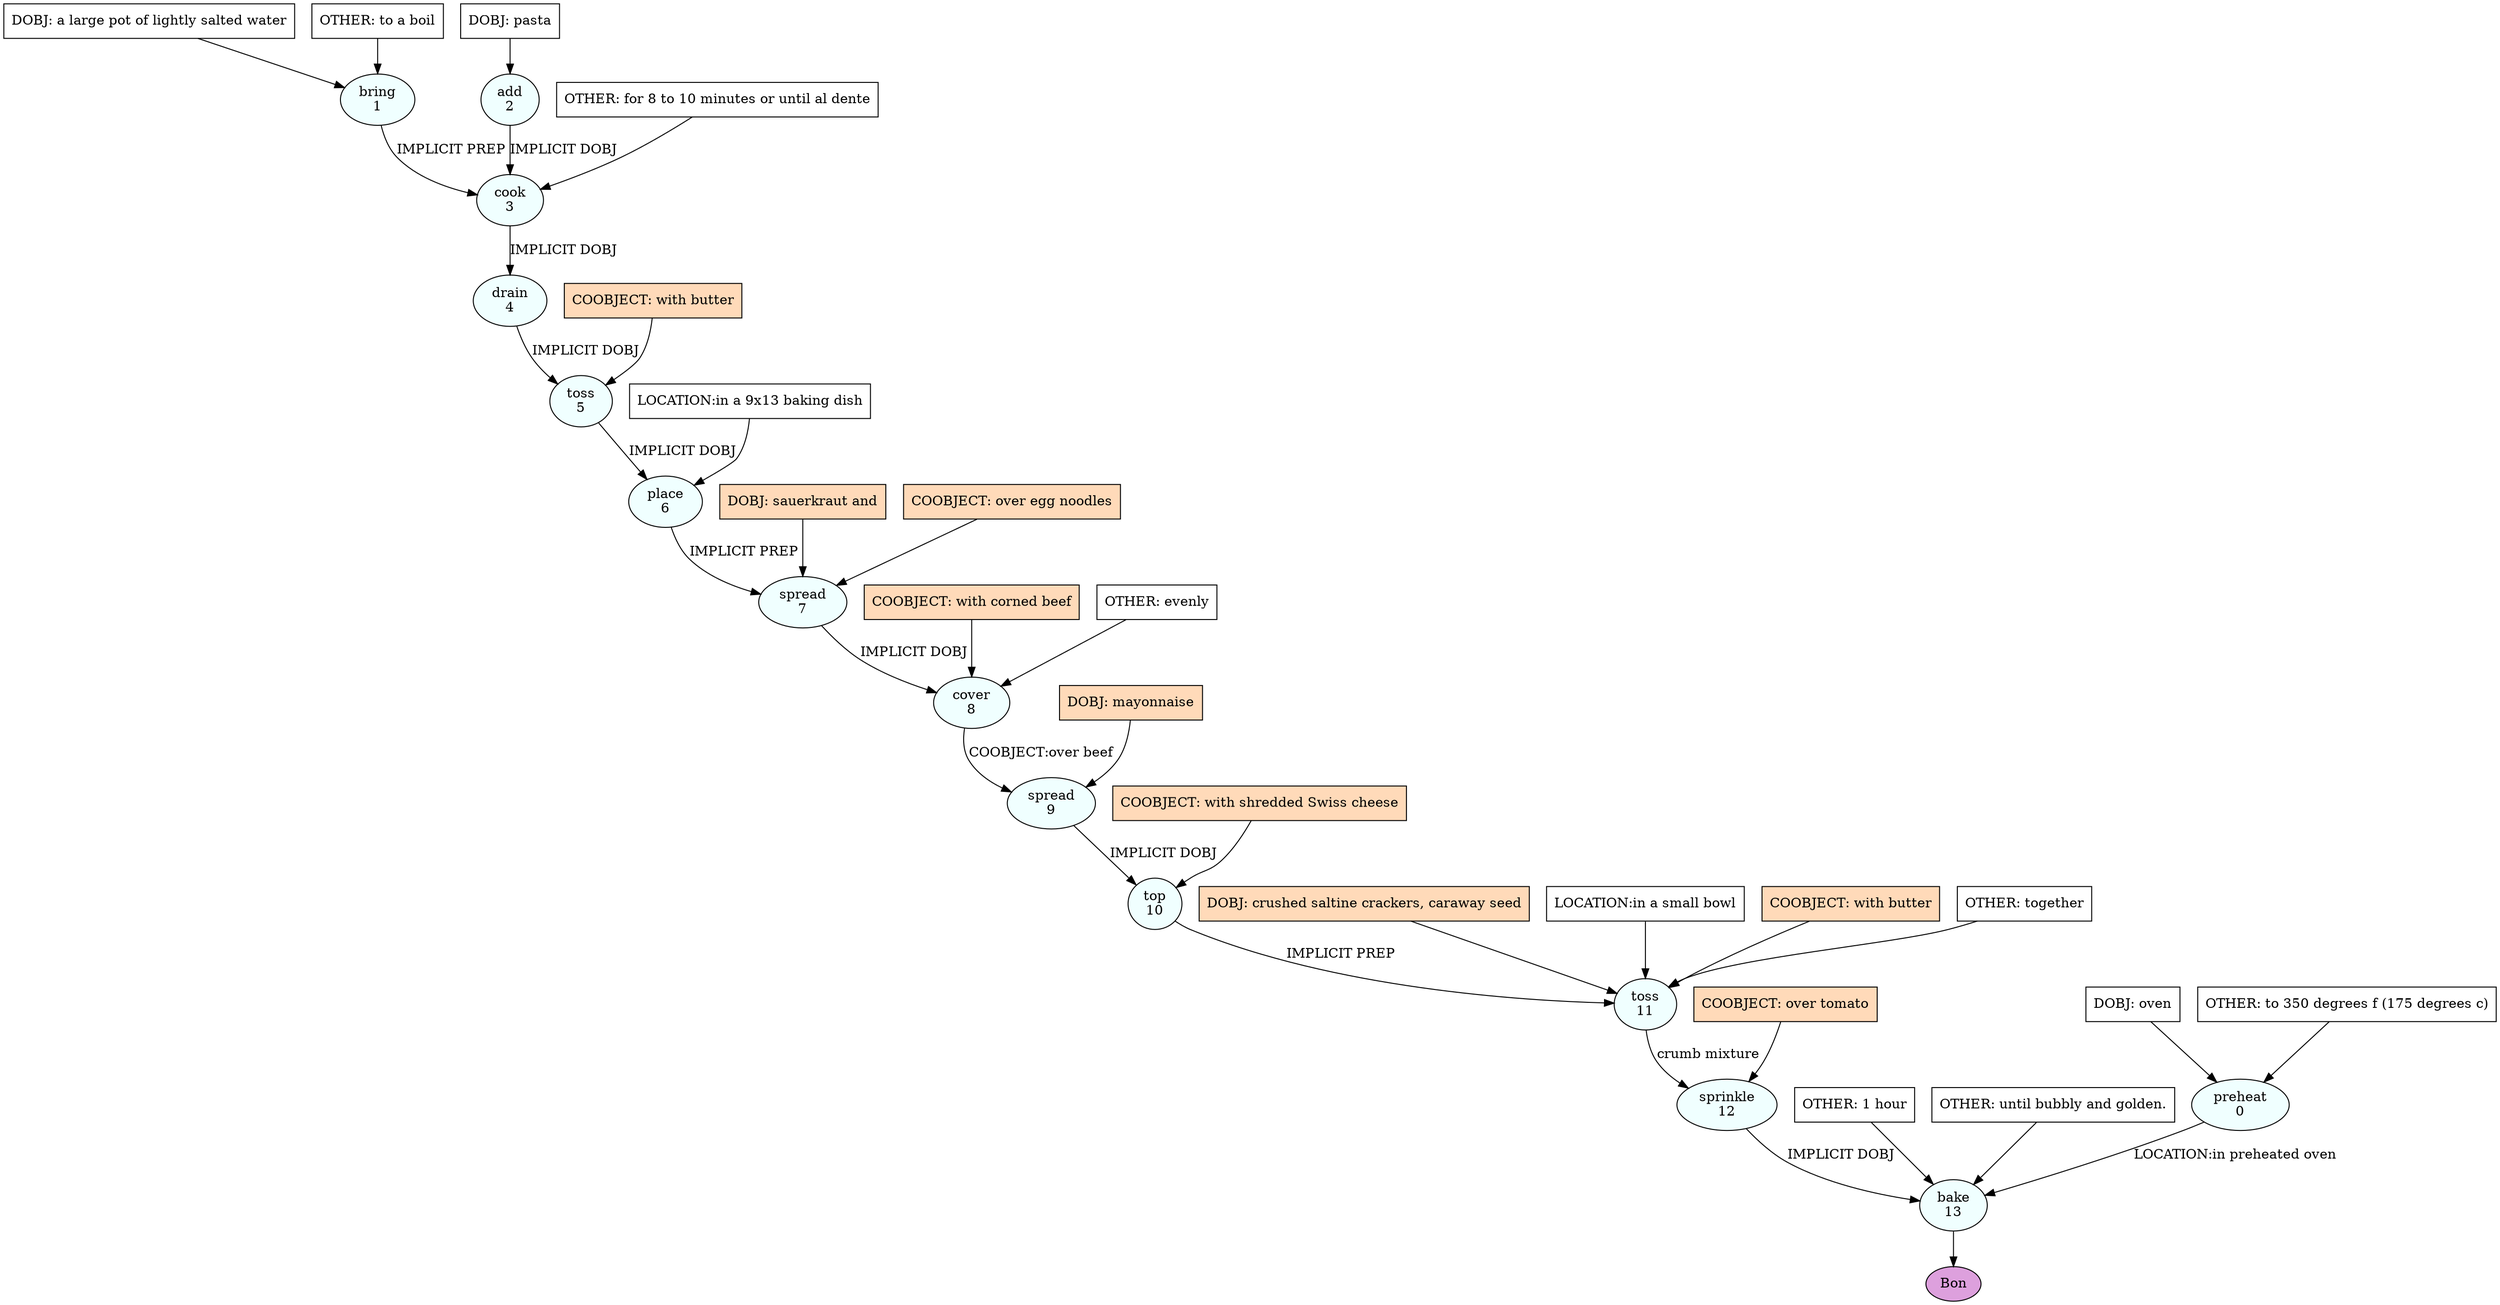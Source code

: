 digraph recipe {
E0[label="preheat
0", shape=oval, style=filled, fillcolor=azure]
E1[label="bring
1", shape=oval, style=filled, fillcolor=azure]
E2[label="add
2", shape=oval, style=filled, fillcolor=azure]
E3[label="cook
3", shape=oval, style=filled, fillcolor=azure]
E4[label="drain
4", shape=oval, style=filled, fillcolor=azure]
E5[label="toss
5", shape=oval, style=filled, fillcolor=azure]
E6[label="place
6", shape=oval, style=filled, fillcolor=azure]
E7[label="spread
7", shape=oval, style=filled, fillcolor=azure]
E8[label="cover
8", shape=oval, style=filled, fillcolor=azure]
E9[label="spread
9", shape=oval, style=filled, fillcolor=azure]
E10[label="top
10", shape=oval, style=filled, fillcolor=azure]
E11[label="toss
11", shape=oval, style=filled, fillcolor=azure]
E12[label="sprinkle
12", shape=oval, style=filled, fillcolor=azure]
E13[label="bake
13", shape=oval, style=filled, fillcolor=azure]
D2[label="DOBJ: pasta", shape=box, style=filled, fillcolor=white]
D2 -> E2
D0[label="DOBJ: oven", shape=box, style=filled, fillcolor=white]
D0 -> E0
O0_0[label="OTHER: to 350 degrees f (175 degrees c)", shape=box, style=filled, fillcolor=white]
O0_0 -> E0
D1[label="DOBJ: a large pot of lightly salted water", shape=box, style=filled, fillcolor=white]
D1 -> E1
O1_0[label="OTHER: to a boil", shape=box, style=filled, fillcolor=white]
O1_0 -> E1
E2 -> E3 [label="IMPLICIT DOBJ"]
E1 -> E3 [label="IMPLICIT PREP"]
O3_0_0[label="OTHER: for 8 to 10 minutes or until al dente", shape=box, style=filled, fillcolor=white]
O3_0_0 -> E3
E3 -> E4 [label="IMPLICIT DOBJ"]
E4 -> E5 [label="IMPLICIT DOBJ"]
P5_0_ing[label="COOBJECT: with butter", shape=box, style=filled, fillcolor=peachpuff]
P5_0_ing -> E5
E5 -> E6 [label="IMPLICIT DOBJ"]
P6_0_0[label="LOCATION:in a 9x13 baking dish", shape=box, style=filled, fillcolor=white]
P6_0_0 -> E6
D7_ing[label="DOBJ: sauerkraut and", shape=box, style=filled, fillcolor=peachpuff]
D7_ing -> E7
E6 -> E7 [label="IMPLICIT PREP"]
P7_1_ing[label="COOBJECT: over egg noodles", shape=box, style=filled, fillcolor=peachpuff]
P7_1_ing -> E7
E7 -> E8 [label="IMPLICIT DOBJ"]
P8_0_ing[label="COOBJECT: with corned beef", shape=box, style=filled, fillcolor=peachpuff]
P8_0_ing -> E8
O8_0_0[label="OTHER: evenly", shape=box, style=filled, fillcolor=white]
O8_0_0 -> E8
D9_ing[label="DOBJ: mayonnaise", shape=box, style=filled, fillcolor=peachpuff]
D9_ing -> E9
E8 -> E9 [label="COOBJECT:over beef"]
E9 -> E10 [label="IMPLICIT DOBJ"]
P10_0_ing[label="COOBJECT: with shredded Swiss cheese", shape=box, style=filled, fillcolor=peachpuff]
P10_0_ing -> E10
D11_ing[label="DOBJ: crushed saltine crackers, caraway seed", shape=box, style=filled, fillcolor=peachpuff]
D11_ing -> E11
E10 -> E11 [label="IMPLICIT PREP"]
P11_1_0[label="LOCATION:in a small bowl", shape=box, style=filled, fillcolor=white]
P11_1_0 -> E11
P11_2_ing[label="COOBJECT: with butter", shape=box, style=filled, fillcolor=peachpuff]
P11_2_ing -> E11
O11_0_0[label="OTHER: together", shape=box, style=filled, fillcolor=white]
O11_0_0 -> E11
E11 -> E12 [label="crumb mixture"]
P12_0_ing[label="COOBJECT: over tomato", shape=box, style=filled, fillcolor=peachpuff]
P12_0_ing -> E12
E12 -> E13 [label="IMPLICIT DOBJ"]
E0 -> E13 [label="LOCATION:in preheated oven"]
O13_0_0[label="OTHER: 1 hour", shape=box, style=filled, fillcolor=white]
O13_0_0 -> E13
O13_1_0[label="OTHER: until bubbly and golden.", shape=box, style=filled, fillcolor=white]
O13_1_0 -> E13
EOR[label="Bon", shape=oval, style=filled, fillcolor=plum]
E13 -> EOR
}
